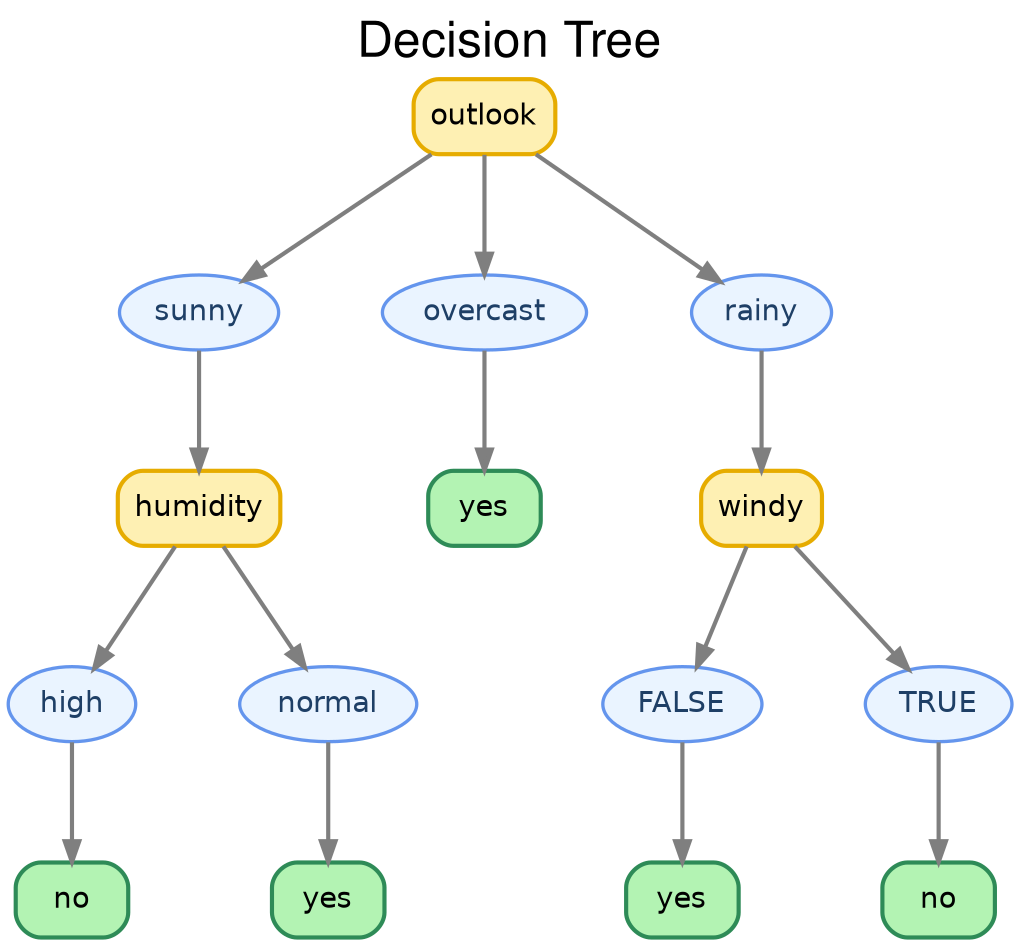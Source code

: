 digraph DecisionTree {
  fontname="Helvetica,Arial,sans-serif";
  labelfontname="Georgia";
  node [fontname="Helvetica", style=filled, fontcolor=black];
  edge [fontname="Helvetica", penwidth=2];
  rankdir=TB;
  bgcolor="white";
  label="Decision Tree";
  labelloc=top;
  labeljust=center;
  fontsize=24;
  nodesep=0.7;
  ranksep=0.8;
  node0 [label="outlook", shape=box, style="rounded,filled", fillcolor="#fef0b3", color="#e6ac00", penwidth=2];
  node1 [label="humidity", shape=box, style="rounded,filled", fillcolor="#fef0b3", color="#e6ac00", penwidth=2];
  node2 [label="no", shape=box, style="rounded,filled", fillcolor="#b3f3b3", color="#2e8b57", penwidth=2];
  node10000 [label="high", shape=ellipse, fillcolor="#eaf4ff", color="#6495ed", fontcolor="#1e3f66", penwidth=1.6];
  node1 -> node10000 [color=gray50];
  node10000 -> node2 [color=gray50];
  node3 [label="yes", shape=box, style="rounded,filled", fillcolor="#b3f3b3", color="#2e8b57", penwidth=2];
  node10001 [label="normal", shape=ellipse, fillcolor="#eaf4ff", color="#6495ed", fontcolor="#1e3f66", penwidth=1.6];
  node1 -> node10001 [color=gray50];
  node10001 -> node3 [color=gray50];
  node10002 [label="sunny", shape=ellipse, fillcolor="#eaf4ff", color="#6495ed", fontcolor="#1e3f66", penwidth=1.6];
  node0 -> node10002 [color=gray50];
  node10002 -> node1 [color=gray50];
  node4 [label="yes", shape=box, style="rounded,filled", fillcolor="#b3f3b3", color="#2e8b57", penwidth=2];
  node10003 [label="overcast", shape=ellipse, fillcolor="#eaf4ff", color="#6495ed", fontcolor="#1e3f66", penwidth=1.6];
  node0 -> node10003 [color=gray50];
  node10003 -> node4 [color=gray50];
  node5 [label="windy", shape=box, style="rounded,filled", fillcolor="#fef0b3", color="#e6ac00", penwidth=2];
  node6 [label="yes", shape=box, style="rounded,filled", fillcolor="#b3f3b3", color="#2e8b57", penwidth=2];
  node10004 [label="FALSE", shape=ellipse, fillcolor="#eaf4ff", color="#6495ed", fontcolor="#1e3f66", penwidth=1.6];
  node5 -> node10004 [color=gray50];
  node10004 -> node6 [color=gray50];
  node7 [label="no", shape=box, style="rounded,filled", fillcolor="#b3f3b3", color="#2e8b57", penwidth=2];
  node10005 [label="TRUE", shape=ellipse, fillcolor="#eaf4ff", color="#6495ed", fontcolor="#1e3f66", penwidth=1.6];
  node5 -> node10005 [color=gray50];
  node10005 -> node7 [color=gray50];
  node10006 [label="rainy", shape=ellipse, fillcolor="#eaf4ff", color="#6495ed", fontcolor="#1e3f66", penwidth=1.6];
  node0 -> node10006 [color=gray50];
  node10006 -> node5 [color=gray50];
}

